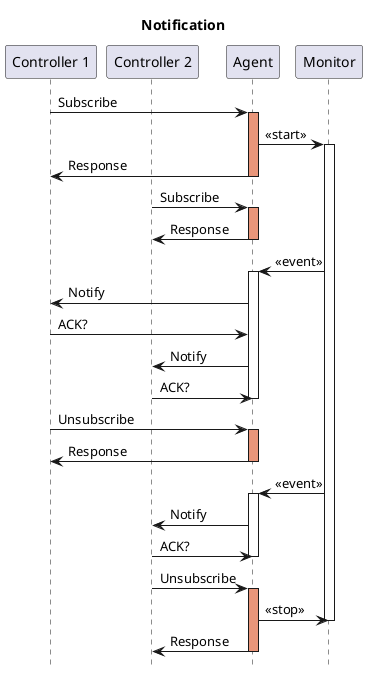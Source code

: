 @startuml

title Notification

hide footbox

participant "Controller 1" as C1
participant "Controller 2" as C2
participant Agent as A
participant Monitor as W

C1 -> A : Subscribe
activate A #darksalmon
A -> W : <<start>>
activate W
A -> C1 : Response
deactivate A

C2 -> A : Subscribe
activate A #darksalmon
A -> C2 : Response
deactivate A

W -> A : <<event>>
activate A
A -> C1 : Notify
C1 -> A : ACK?
A -> C2 : Notify
C2 -> A : ACK?
deactivate A

C1 -> A : Unsubscribe
activate A #darksalmon
A -> C1 : Response
deactivate A

W -> A : <<event>>
activate A
A -> C2 : Notify
C2 -> A : ACK?
deactivate A

C2 -> A : Unsubscribe
activate A #darksalmon
A -> W : <<stop>>
deactivate W
A -> C2 : Response
deactivate A

@enduml
